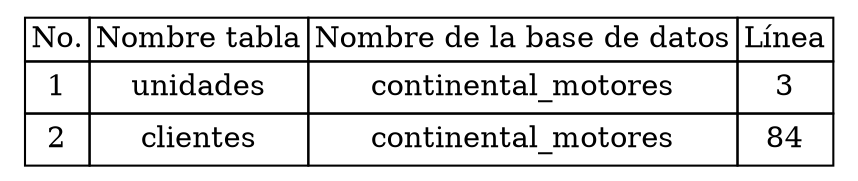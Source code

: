 
	digraph {
		tablaSimbolos [
		  shape=plaintext
		  label=<
			<table border='0' cellborder='1' color='black' cellspacing='0'>
			  <tr>
				  <td>No.</td>
				  <td>Nombre tabla</td>
				  <td>Nombre de la base de datos</td>
				  <td>Línea</td>
			  </tr>
<tr>
<td cellpadding='4'>
1
</td>
<td cellpadding='4'>unidades
</td>
<td cellpadding='4'>continental_motores
</td>
<td cellpadding='4'>3
</td>
</tr>

<tr>
<td cellpadding='4'>
2
</td>
<td cellpadding='4'>clientes
</td>
<td cellpadding='4'>continental_motores
</td>
<td cellpadding='4'>84
</td>
</tr>

		</table>
		>];
	}
	